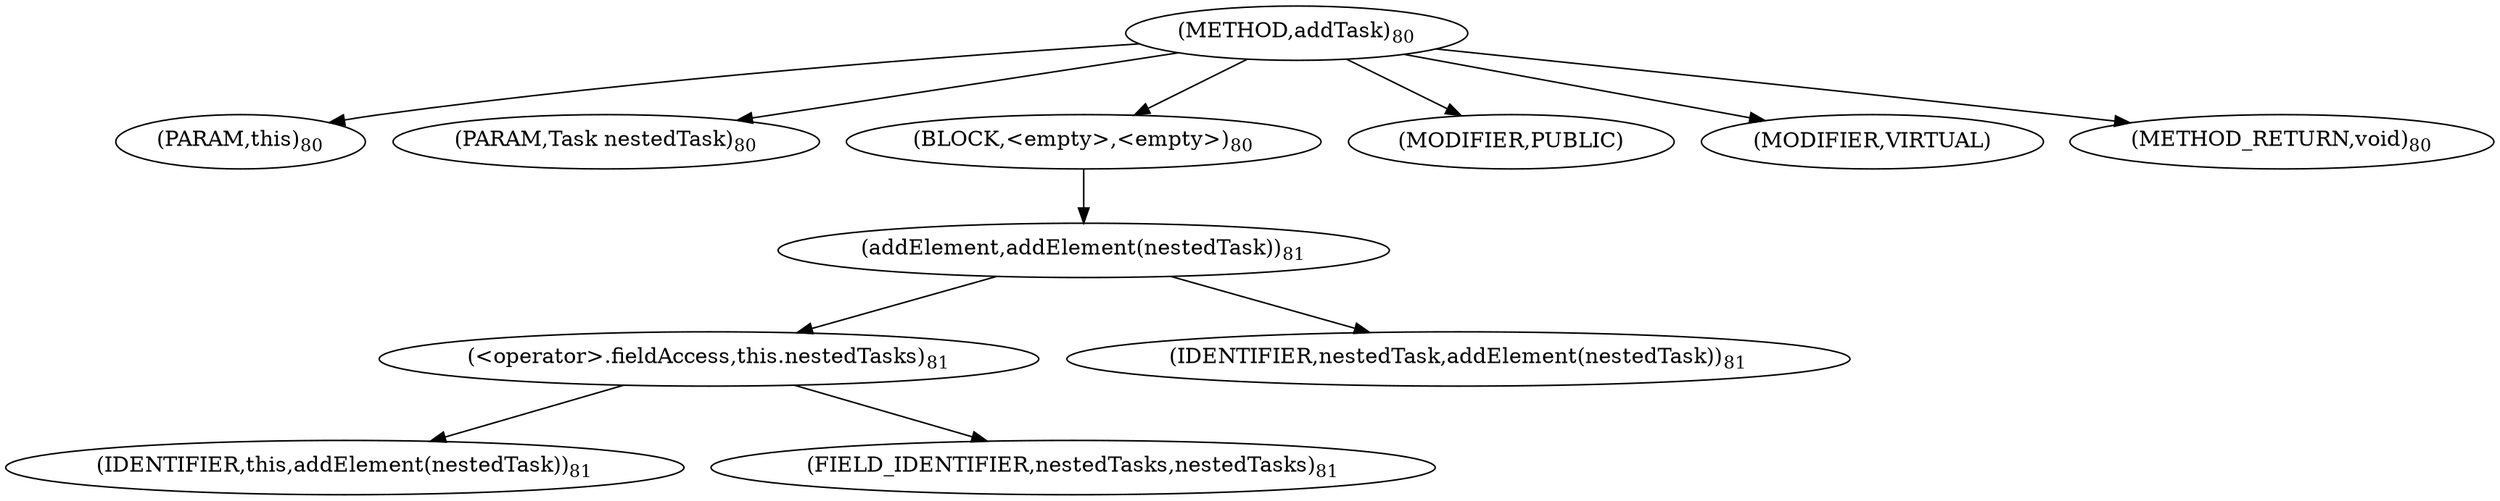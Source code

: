 digraph "addTask" {  
"61" [label = <(METHOD,addTask)<SUB>80</SUB>> ]
"62" [label = <(PARAM,this)<SUB>80</SUB>> ]
"63" [label = <(PARAM,Task nestedTask)<SUB>80</SUB>> ]
"64" [label = <(BLOCK,&lt;empty&gt;,&lt;empty&gt;)<SUB>80</SUB>> ]
"65" [label = <(addElement,addElement(nestedTask))<SUB>81</SUB>> ]
"66" [label = <(&lt;operator&gt;.fieldAccess,this.nestedTasks)<SUB>81</SUB>> ]
"67" [label = <(IDENTIFIER,this,addElement(nestedTask))<SUB>81</SUB>> ]
"68" [label = <(FIELD_IDENTIFIER,nestedTasks,nestedTasks)<SUB>81</SUB>> ]
"69" [label = <(IDENTIFIER,nestedTask,addElement(nestedTask))<SUB>81</SUB>> ]
"70" [label = <(MODIFIER,PUBLIC)> ]
"71" [label = <(MODIFIER,VIRTUAL)> ]
"72" [label = <(METHOD_RETURN,void)<SUB>80</SUB>> ]
  "61" -> "62" 
  "61" -> "63" 
  "61" -> "64" 
  "61" -> "70" 
  "61" -> "71" 
  "61" -> "72" 
  "64" -> "65" 
  "65" -> "66" 
  "65" -> "69" 
  "66" -> "67" 
  "66" -> "68" 
}

